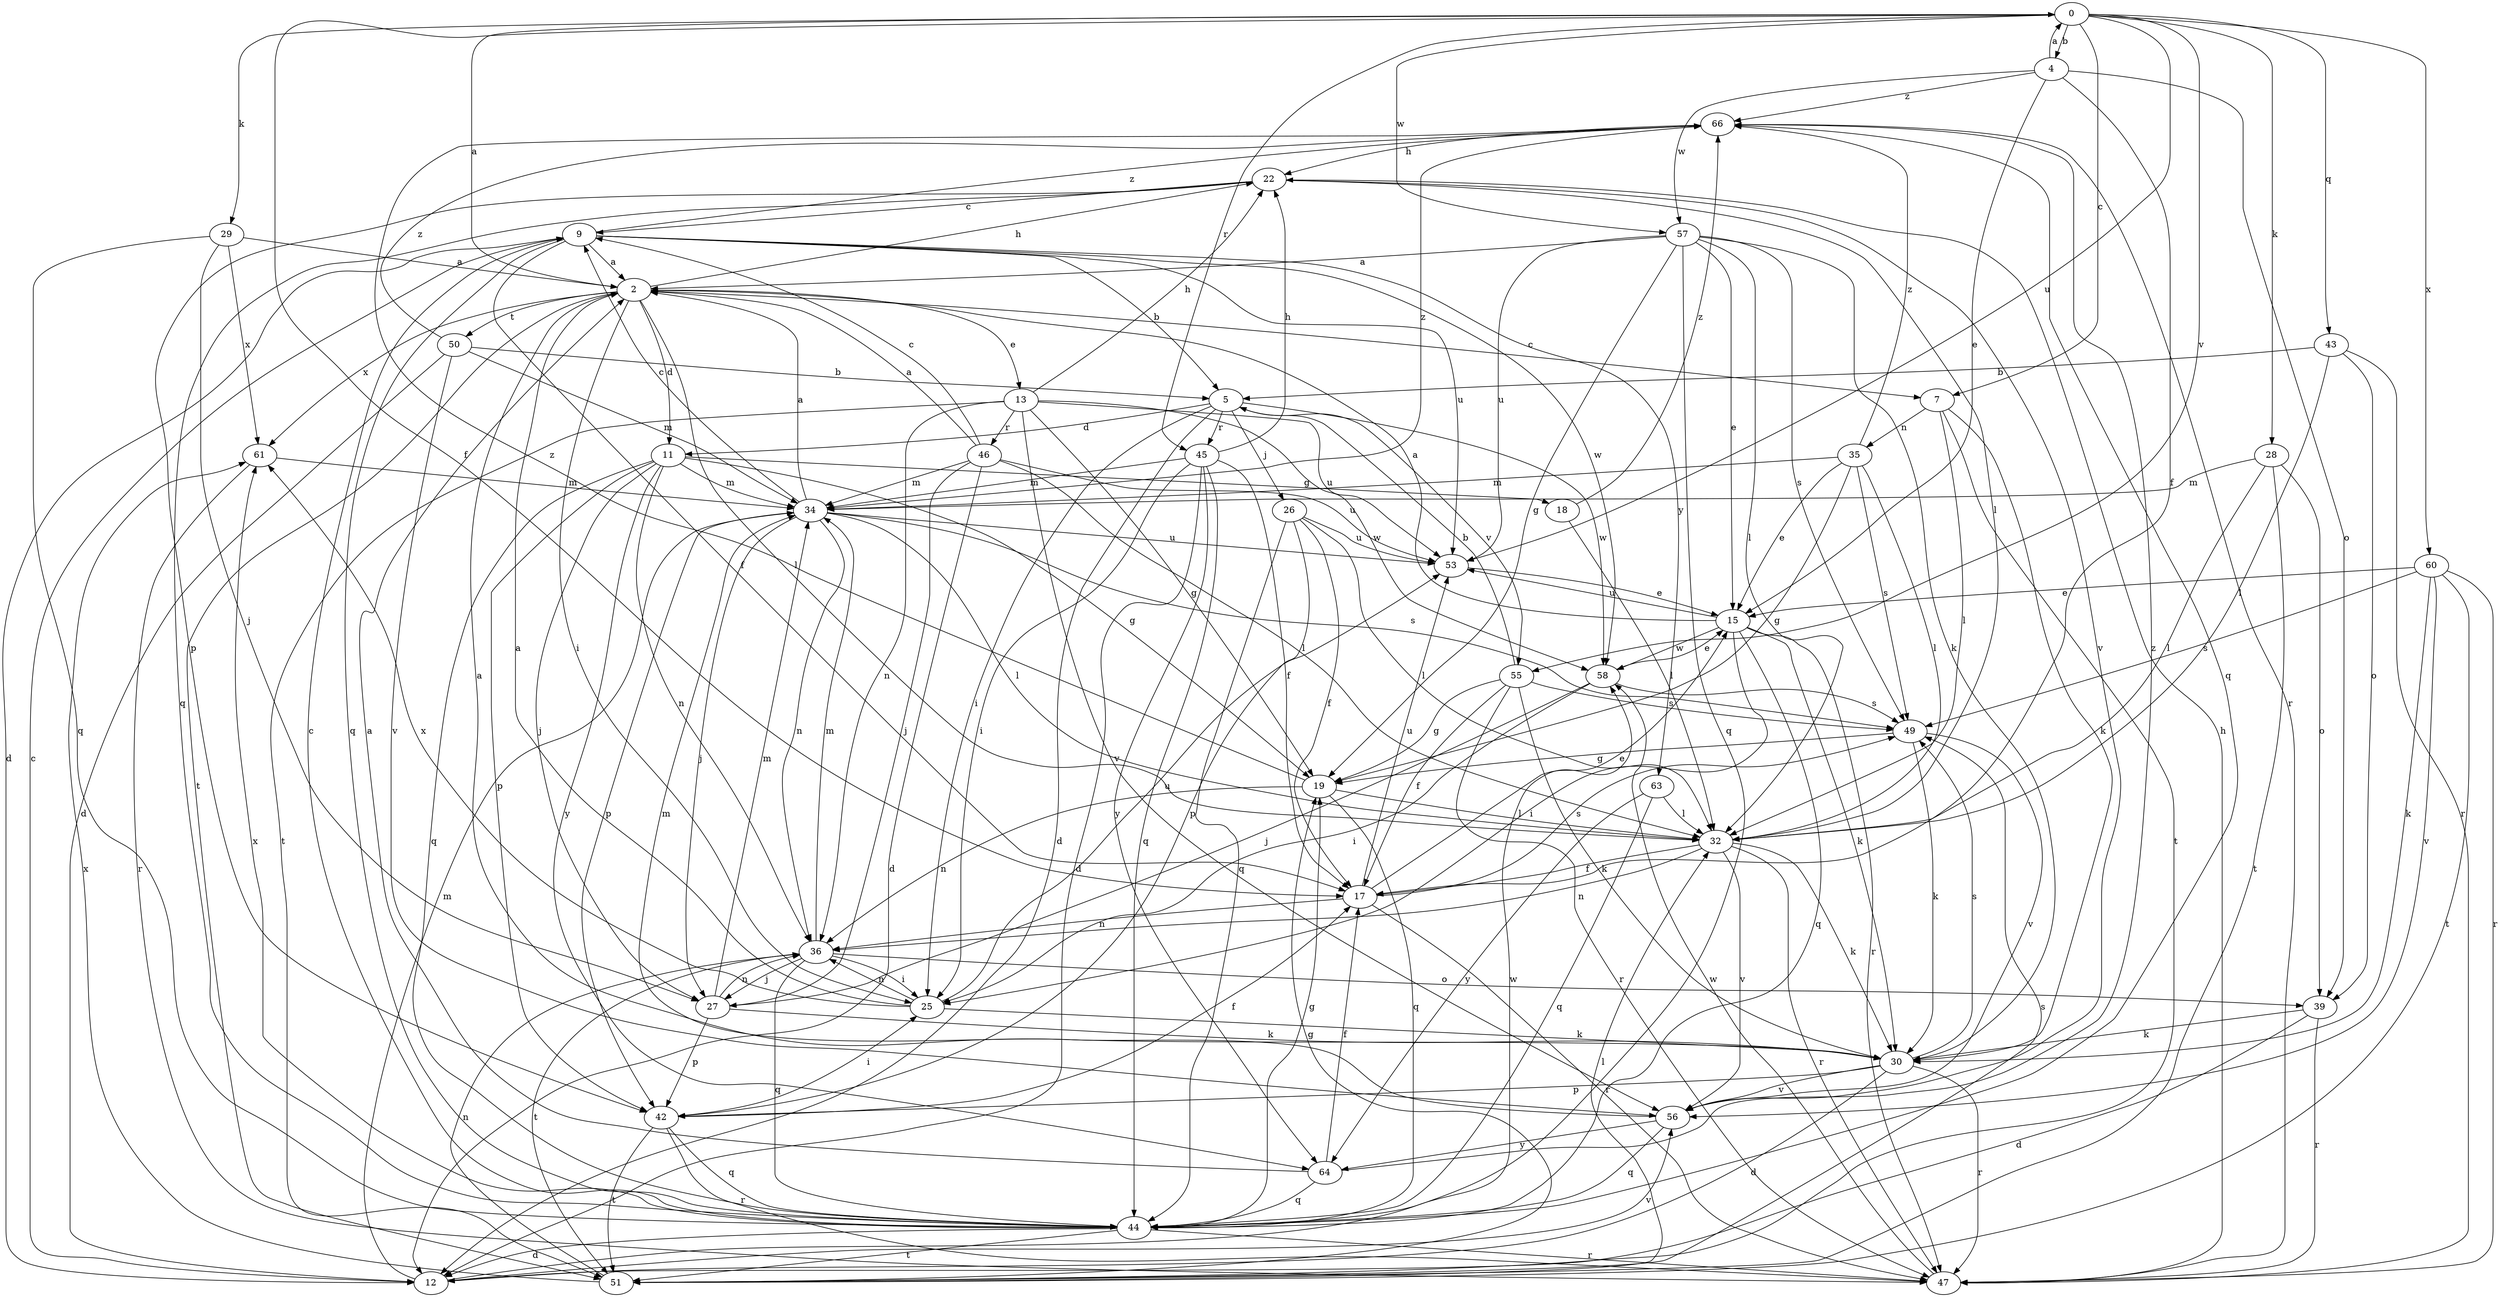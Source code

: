 strict digraph  {
0;
2;
4;
5;
7;
9;
11;
12;
13;
15;
17;
18;
19;
22;
25;
26;
27;
28;
29;
30;
32;
34;
35;
36;
39;
42;
43;
44;
45;
46;
47;
49;
50;
51;
53;
55;
56;
57;
58;
60;
61;
63;
64;
66;
0 -> 4  [label=b];
0 -> 7  [label=c];
0 -> 17  [label=f];
0 -> 28  [label=k];
0 -> 29  [label=k];
0 -> 43  [label=q];
0 -> 45  [label=r];
0 -> 53  [label=u];
0 -> 55  [label=v];
0 -> 57  [label=w];
0 -> 60  [label=x];
2 -> 0  [label=a];
2 -> 7  [label=c];
2 -> 11  [label=d];
2 -> 13  [label=e];
2 -> 22  [label=h];
2 -> 25  [label=i];
2 -> 32  [label=l];
2 -> 50  [label=t];
2 -> 51  [label=t];
2 -> 61  [label=x];
4 -> 0  [label=a];
4 -> 15  [label=e];
4 -> 17  [label=f];
4 -> 39  [label=o];
4 -> 57  [label=w];
4 -> 66  [label=z];
5 -> 11  [label=d];
5 -> 12  [label=d];
5 -> 25  [label=i];
5 -> 26  [label=j];
5 -> 45  [label=r];
5 -> 55  [label=v];
5 -> 58  [label=w];
7 -> 30  [label=k];
7 -> 32  [label=l];
7 -> 35  [label=n];
7 -> 51  [label=t];
9 -> 2  [label=a];
9 -> 5  [label=b];
9 -> 12  [label=d];
9 -> 17  [label=f];
9 -> 44  [label=q];
9 -> 53  [label=u];
9 -> 58  [label=w];
9 -> 63  [label=y];
9 -> 66  [label=z];
11 -> 18  [label=g];
11 -> 19  [label=g];
11 -> 27  [label=j];
11 -> 34  [label=m];
11 -> 36  [label=n];
11 -> 42  [label=p];
11 -> 44  [label=q];
11 -> 64  [label=y];
12 -> 9  [label=c];
12 -> 34  [label=m];
12 -> 56  [label=v];
12 -> 58  [label=w];
13 -> 19  [label=g];
13 -> 22  [label=h];
13 -> 36  [label=n];
13 -> 46  [label=r];
13 -> 51  [label=t];
13 -> 53  [label=u];
13 -> 56  [label=v];
13 -> 58  [label=w];
15 -> 2  [label=a];
15 -> 25  [label=i];
15 -> 30  [label=k];
15 -> 44  [label=q];
15 -> 47  [label=r];
15 -> 53  [label=u];
15 -> 58  [label=w];
17 -> 15  [label=e];
17 -> 36  [label=n];
17 -> 47  [label=r];
17 -> 49  [label=s];
17 -> 53  [label=u];
18 -> 32  [label=l];
18 -> 66  [label=z];
19 -> 32  [label=l];
19 -> 36  [label=n];
19 -> 44  [label=q];
19 -> 66  [label=z];
22 -> 9  [label=c];
22 -> 32  [label=l];
22 -> 42  [label=p];
22 -> 44  [label=q];
22 -> 56  [label=v];
25 -> 2  [label=a];
25 -> 30  [label=k];
25 -> 36  [label=n];
25 -> 53  [label=u];
25 -> 61  [label=x];
26 -> 17  [label=f];
26 -> 32  [label=l];
26 -> 42  [label=p];
26 -> 44  [label=q];
26 -> 53  [label=u];
27 -> 30  [label=k];
27 -> 34  [label=m];
27 -> 36  [label=n];
27 -> 42  [label=p];
28 -> 32  [label=l];
28 -> 34  [label=m];
28 -> 39  [label=o];
28 -> 51  [label=t];
29 -> 2  [label=a];
29 -> 27  [label=j];
29 -> 44  [label=q];
29 -> 61  [label=x];
30 -> 2  [label=a];
30 -> 12  [label=d];
30 -> 42  [label=p];
30 -> 47  [label=r];
30 -> 49  [label=s];
30 -> 56  [label=v];
32 -> 17  [label=f];
32 -> 30  [label=k];
32 -> 36  [label=n];
32 -> 47  [label=r];
32 -> 56  [label=v];
34 -> 2  [label=a];
34 -> 9  [label=c];
34 -> 27  [label=j];
34 -> 32  [label=l];
34 -> 36  [label=n];
34 -> 42  [label=p];
34 -> 49  [label=s];
34 -> 53  [label=u];
34 -> 66  [label=z];
35 -> 15  [label=e];
35 -> 19  [label=g];
35 -> 32  [label=l];
35 -> 34  [label=m];
35 -> 49  [label=s];
35 -> 66  [label=z];
36 -> 25  [label=i];
36 -> 27  [label=j];
36 -> 34  [label=m];
36 -> 39  [label=o];
36 -> 44  [label=q];
36 -> 51  [label=t];
39 -> 12  [label=d];
39 -> 30  [label=k];
39 -> 47  [label=r];
42 -> 17  [label=f];
42 -> 25  [label=i];
42 -> 44  [label=q];
42 -> 47  [label=r];
42 -> 51  [label=t];
43 -> 5  [label=b];
43 -> 32  [label=l];
43 -> 39  [label=o];
43 -> 47  [label=r];
44 -> 9  [label=c];
44 -> 12  [label=d];
44 -> 19  [label=g];
44 -> 47  [label=r];
44 -> 51  [label=t];
44 -> 61  [label=x];
45 -> 12  [label=d];
45 -> 17  [label=f];
45 -> 22  [label=h];
45 -> 25  [label=i];
45 -> 34  [label=m];
45 -> 44  [label=q];
45 -> 64  [label=y];
46 -> 2  [label=a];
46 -> 9  [label=c];
46 -> 12  [label=d];
46 -> 27  [label=j];
46 -> 32  [label=l];
46 -> 34  [label=m];
46 -> 53  [label=u];
47 -> 22  [label=h];
47 -> 58  [label=w];
49 -> 19  [label=g];
49 -> 30  [label=k];
49 -> 56  [label=v];
50 -> 5  [label=b];
50 -> 12  [label=d];
50 -> 34  [label=m];
50 -> 56  [label=v];
50 -> 66  [label=z];
51 -> 19  [label=g];
51 -> 32  [label=l];
51 -> 36  [label=n];
51 -> 49  [label=s];
51 -> 61  [label=x];
53 -> 15  [label=e];
55 -> 5  [label=b];
55 -> 17  [label=f];
55 -> 19  [label=g];
55 -> 30  [label=k];
55 -> 47  [label=r];
55 -> 49  [label=s];
56 -> 34  [label=m];
56 -> 44  [label=q];
56 -> 64  [label=y];
57 -> 2  [label=a];
57 -> 15  [label=e];
57 -> 19  [label=g];
57 -> 30  [label=k];
57 -> 32  [label=l];
57 -> 44  [label=q];
57 -> 49  [label=s];
57 -> 53  [label=u];
58 -> 15  [label=e];
58 -> 25  [label=i];
58 -> 27  [label=j];
58 -> 49  [label=s];
60 -> 15  [label=e];
60 -> 30  [label=k];
60 -> 47  [label=r];
60 -> 49  [label=s];
60 -> 51  [label=t];
60 -> 56  [label=v];
61 -> 34  [label=m];
61 -> 47  [label=r];
63 -> 32  [label=l];
63 -> 44  [label=q];
63 -> 64  [label=y];
64 -> 2  [label=a];
64 -> 17  [label=f];
64 -> 44  [label=q];
64 -> 66  [label=z];
66 -> 22  [label=h];
66 -> 44  [label=q];
66 -> 47  [label=r];
}
